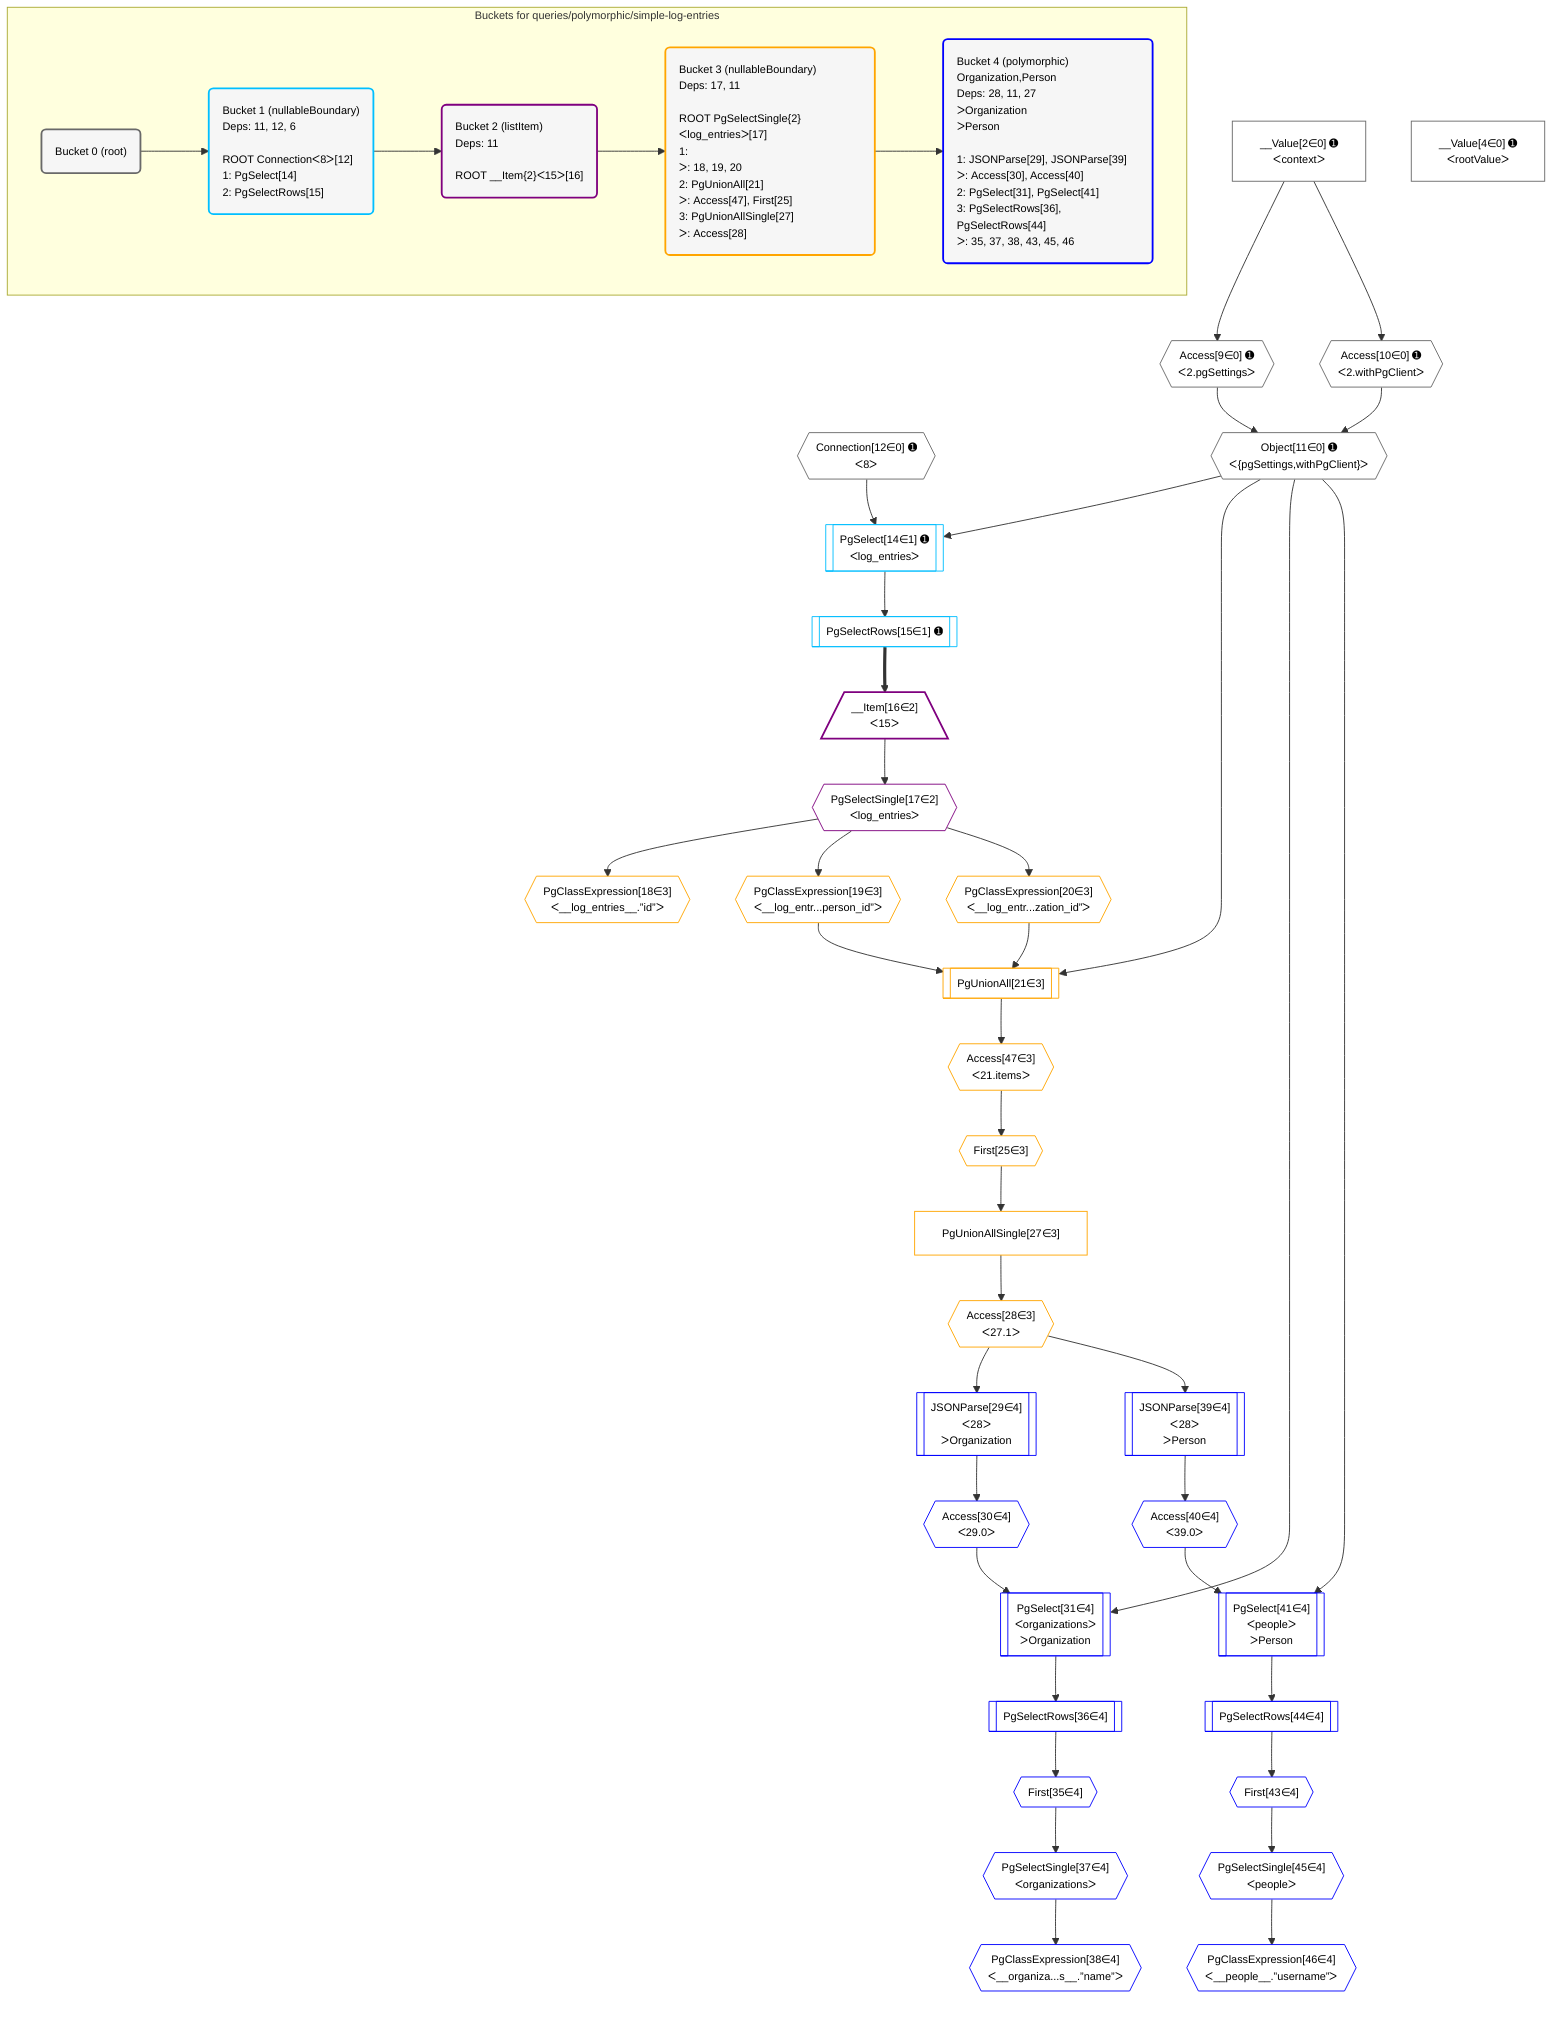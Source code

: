 %%{init: {'themeVariables': { 'fontSize': '12px'}}}%%
graph TD
    classDef path fill:#eee,stroke:#000,color:#000
    classDef plan fill:#fff,stroke-width:1px,color:#000
    classDef itemplan fill:#fff,stroke-width:2px,color:#000
    classDef unbatchedplan fill:#dff,stroke-width:1px,color:#000
    classDef sideeffectplan fill:#fcc,stroke-width:2px,color:#000
    classDef bucket fill:#f6f6f6,color:#000,stroke-width:2px,text-align:left


    %% plan dependencies
    Connection12{{"Connection[12∈0] ➊<br />ᐸ8ᐳ"}}:::plan
    Object11{{"Object[11∈0] ➊<br />ᐸ{pgSettings,withPgClient}ᐳ"}}:::plan
    Access9{{"Access[9∈0] ➊<br />ᐸ2.pgSettingsᐳ"}}:::plan
    Access10{{"Access[10∈0] ➊<br />ᐸ2.withPgClientᐳ"}}:::plan
    Access9 & Access10 --> Object11
    __Value2["__Value[2∈0] ➊<br />ᐸcontextᐳ"]:::plan
    __Value2 --> Access9
    __Value2 --> Access10
    __Value4["__Value[4∈0] ➊<br />ᐸrootValueᐳ"]:::plan
    PgSelect14[["PgSelect[14∈1] ➊<br />ᐸlog_entriesᐳ"]]:::plan
    Object11 & Connection12 --> PgSelect14
    PgSelectRows15[["PgSelectRows[15∈1] ➊"]]:::plan
    PgSelect14 --> PgSelectRows15
    __Item16[/"__Item[16∈2]<br />ᐸ15ᐳ"\]:::itemplan
    PgSelectRows15 ==> __Item16
    PgSelectSingle17{{"PgSelectSingle[17∈2]<br />ᐸlog_entriesᐳ"}}:::plan
    __Item16 --> PgSelectSingle17
    PgUnionAll21[["PgUnionAll[21∈3]"]]:::plan
    PgClassExpression19{{"PgClassExpression[19∈3]<br />ᐸ__log_entr...person_id”ᐳ"}}:::plan
    PgClassExpression20{{"PgClassExpression[20∈3]<br />ᐸ__log_entr...zation_id”ᐳ"}}:::plan
    Object11 & PgClassExpression19 & PgClassExpression20 --> PgUnionAll21
    PgClassExpression18{{"PgClassExpression[18∈3]<br />ᐸ__log_entries__.”id”ᐳ"}}:::plan
    PgSelectSingle17 --> PgClassExpression18
    PgSelectSingle17 --> PgClassExpression19
    PgSelectSingle17 --> PgClassExpression20
    First25{{"First[25∈3]"}}:::plan
    Access47{{"Access[47∈3]<br />ᐸ21.itemsᐳ"}}:::plan
    Access47 --> First25
    PgUnionAllSingle27["PgUnionAllSingle[27∈3]"]:::plan
    First25 --> PgUnionAllSingle27
    Access28{{"Access[28∈3]<br />ᐸ27.1ᐳ"}}:::plan
    PgUnionAllSingle27 --> Access28
    PgUnionAll21 --> Access47
    PgSelect31[["PgSelect[31∈4]<br />ᐸorganizationsᐳ<br />ᐳOrganization"]]:::plan
    Access30{{"Access[30∈4]<br />ᐸ29.0ᐳ"}}:::plan
    Object11 & Access30 --> PgSelect31
    PgSelect41[["PgSelect[41∈4]<br />ᐸpeopleᐳ<br />ᐳPerson"]]:::plan
    Access40{{"Access[40∈4]<br />ᐸ39.0ᐳ"}}:::plan
    Object11 & Access40 --> PgSelect41
    JSONParse29[["JSONParse[29∈4]<br />ᐸ28ᐳ<br />ᐳOrganization"]]:::plan
    Access28 --> JSONParse29
    JSONParse29 --> Access30
    First35{{"First[35∈4]"}}:::plan
    PgSelectRows36[["PgSelectRows[36∈4]"]]:::plan
    PgSelectRows36 --> First35
    PgSelect31 --> PgSelectRows36
    PgSelectSingle37{{"PgSelectSingle[37∈4]<br />ᐸorganizationsᐳ"}}:::plan
    First35 --> PgSelectSingle37
    PgClassExpression38{{"PgClassExpression[38∈4]<br />ᐸ__organiza...s__.”name”ᐳ"}}:::plan
    PgSelectSingle37 --> PgClassExpression38
    JSONParse39[["JSONParse[39∈4]<br />ᐸ28ᐳ<br />ᐳPerson"]]:::plan
    Access28 --> JSONParse39
    JSONParse39 --> Access40
    First43{{"First[43∈4]"}}:::plan
    PgSelectRows44[["PgSelectRows[44∈4]"]]:::plan
    PgSelectRows44 --> First43
    PgSelect41 --> PgSelectRows44
    PgSelectSingle45{{"PgSelectSingle[45∈4]<br />ᐸpeopleᐳ"}}:::plan
    First43 --> PgSelectSingle45
    PgClassExpression46{{"PgClassExpression[46∈4]<br />ᐸ__people__.”username”ᐳ"}}:::plan
    PgSelectSingle45 --> PgClassExpression46

    %% define steps

    subgraph "Buckets for queries/polymorphic/simple-log-entries"
    Bucket0("Bucket 0 (root)"):::bucket
    classDef bucket0 stroke:#696969
    class Bucket0,__Value2,__Value4,Access9,Access10,Object11,Connection12 bucket0
    Bucket1("Bucket 1 (nullableBoundary)<br />Deps: 11, 12, 6<br /><br />ROOT Connectionᐸ8ᐳ[12]<br />1: PgSelect[14]<br />2: PgSelectRows[15]"):::bucket
    classDef bucket1 stroke:#00bfff
    class Bucket1,PgSelect14,PgSelectRows15 bucket1
    Bucket2("Bucket 2 (listItem)<br />Deps: 11<br /><br />ROOT __Item{2}ᐸ15ᐳ[16]"):::bucket
    classDef bucket2 stroke:#7f007f
    class Bucket2,__Item16,PgSelectSingle17 bucket2
    Bucket3("Bucket 3 (nullableBoundary)<br />Deps: 17, 11<br /><br />ROOT PgSelectSingle{2}ᐸlog_entriesᐳ[17]<br />1: <br />ᐳ: 18, 19, 20<br />2: PgUnionAll[21]<br />ᐳ: Access[47], First[25]<br />3: PgUnionAllSingle[27]<br />ᐳ: Access[28]"):::bucket
    classDef bucket3 stroke:#ffa500
    class Bucket3,PgClassExpression18,PgClassExpression19,PgClassExpression20,PgUnionAll21,First25,PgUnionAllSingle27,Access28,Access47 bucket3
    Bucket4("Bucket 4 (polymorphic)<br />Organization,Person<br />Deps: 28, 11, 27<br />ᐳOrganization<br />ᐳPerson<br /><br />1: JSONParse[29], JSONParse[39]<br />ᐳ: Access[30], Access[40]<br />2: PgSelect[31], PgSelect[41]<br />3: PgSelectRows[36], PgSelectRows[44]<br />ᐳ: 35, 37, 38, 43, 45, 46"):::bucket
    classDef bucket4 stroke:#0000ff
    class Bucket4,JSONParse29,Access30,PgSelect31,First35,PgSelectRows36,PgSelectSingle37,PgClassExpression38,JSONParse39,Access40,PgSelect41,First43,PgSelectRows44,PgSelectSingle45,PgClassExpression46 bucket4
    Bucket0 --> Bucket1
    Bucket1 --> Bucket2
    Bucket2 --> Bucket3
    Bucket3 --> Bucket4
    end